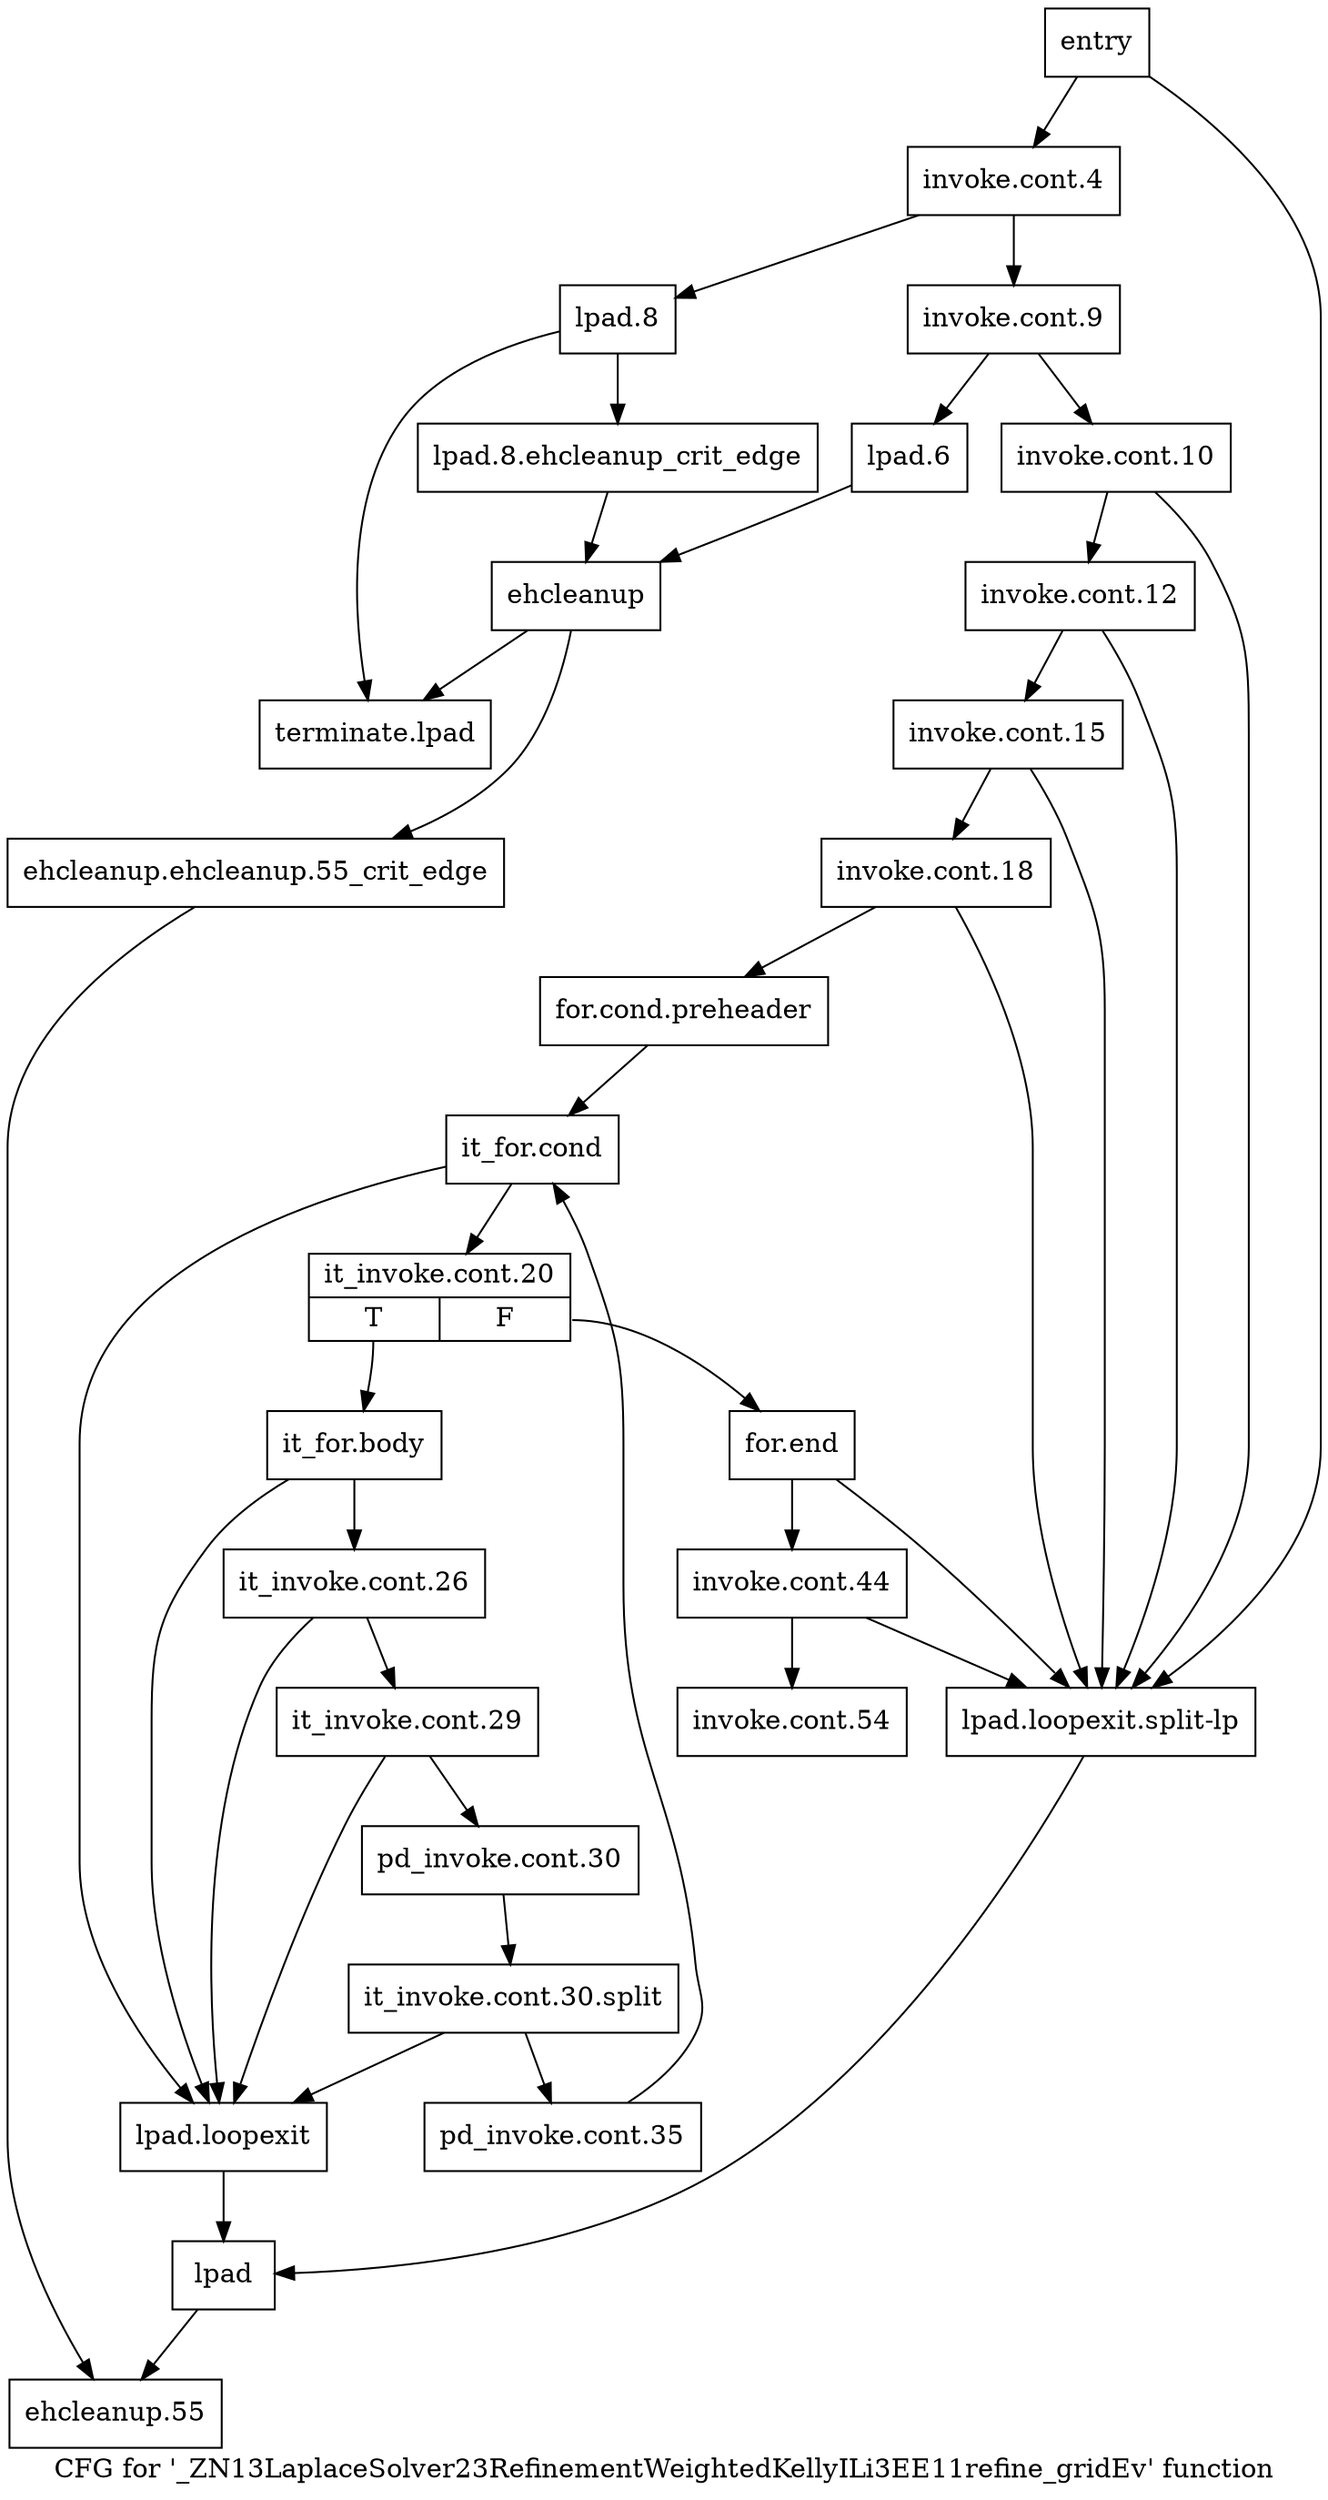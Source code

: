 digraph "CFG for '_ZN13LaplaceSolver23RefinementWeightedKellyILi3EE11refine_gridEv' function" {
	label="CFG for '_ZN13LaplaceSolver23RefinementWeightedKellyILi3EE11refine_gridEv' function";

	Node0x74b6890 [shape=record,label="{entry}"];
	Node0x74b6890 -> Node0x74b68e0;
	Node0x74b6890 -> Node0x74b6d90;
	Node0x74b68e0 [shape=record,label="{invoke.cont.4}"];
	Node0x74b68e0 -> Node0x74b6930;
	Node0x74b68e0 -> Node0x74b6e80;
	Node0x74b6930 [shape=record,label="{invoke.cont.9}"];
	Node0x74b6930 -> Node0x74b6980;
	Node0x74b6930 -> Node0x74b6e30;
	Node0x74b6980 [shape=record,label="{invoke.cont.10}"];
	Node0x74b6980 -> Node0x74b69d0;
	Node0x74b6980 -> Node0x74b6d90;
	Node0x74b69d0 [shape=record,label="{invoke.cont.12}"];
	Node0x74b69d0 -> Node0x74b6a20;
	Node0x74b69d0 -> Node0x74b6d90;
	Node0x74b6a20 [shape=record,label="{invoke.cont.15}"];
	Node0x74b6a20 -> Node0x74b6a70;
	Node0x74b6a20 -> Node0x74b6d90;
	Node0x74b6a70 [shape=record,label="{invoke.cont.18}"];
	Node0x74b6a70 -> Node0x74b6ac0;
	Node0x74b6a70 -> Node0x74b6d90;
	Node0x74b6ac0 [shape=record,label="{for.cond.preheader}"];
	Node0x74b6ac0 -> Node0x74b6b10;
	Node0x74b6b10 [shape=record,label="{it_for.cond}"];
	Node0x74b6b10 -> Node0x74b6b60;
	Node0x74b6b10 -> Node0x74b6d40;
	Node0x74b6b60 [shape=record,label="{it_invoke.cont.20|{<s0>T|<s1>F}}"];
	Node0x74b6b60:s0 -> Node0x74b6bb0;
	Node0x74b6b60:s1 -> Node0x74b6fc0;
	Node0x74b6bb0 [shape=record,label="{it_for.body}"];
	Node0x74b6bb0 -> Node0x74b6c00;
	Node0x74b6bb0 -> Node0x74b6d40;
	Node0x74b6c00 [shape=record,label="{it_invoke.cont.26}"];
	Node0x74b6c00 -> Node0x74b6c50;
	Node0x74b6c00 -> Node0x74b6d40;
	Node0x74b6c50 [shape=record,label="{it_invoke.cont.29}"];
	Node0x74b6c50 -> Node0x74b6ca0;
	Node0x74b6c50 -> Node0x74b6d40;
	Node0x74b6ca0 [shape=record,label="{pd_invoke.cont.30}"];
	Node0x74b6ca0 -> Node0xb2d9270;
	Node0xb2d9270 [shape=record,label="{it_invoke.cont.30.split}"];
	Node0xb2d9270 -> Node0x74b6cf0;
	Node0xb2d9270 -> Node0x74b6d40;
	Node0x74b6cf0 [shape=record,label="{pd_invoke.cont.35}"];
	Node0x74b6cf0 -> Node0x74b6b10;
	Node0x74b6d40 [shape=record,label="{lpad.loopexit}"];
	Node0x74b6d40 -> Node0x74b6de0;
	Node0x74b6d90 [shape=record,label="{lpad.loopexit.split-lp}"];
	Node0x74b6d90 -> Node0x74b6de0;
	Node0x74b6de0 [shape=record,label="{lpad}"];
	Node0x74b6de0 -> Node0x74b70b0;
	Node0x74b6e30 [shape=record,label="{lpad.6}"];
	Node0x74b6e30 -> Node0x74b6f20;
	Node0x74b6e80 [shape=record,label="{lpad.8}"];
	Node0x74b6e80 -> Node0x74b6ed0;
	Node0x74b6e80 -> Node0x74b7100;
	Node0x74b6ed0 [shape=record,label="{lpad.8.ehcleanup_crit_edge}"];
	Node0x74b6ed0 -> Node0x74b6f20;
	Node0x74b6f20 [shape=record,label="{ehcleanup}"];
	Node0x74b6f20 -> Node0x74b6f70;
	Node0x74b6f20 -> Node0x74b7100;
	Node0x74b6f70 [shape=record,label="{ehcleanup.ehcleanup.55_crit_edge}"];
	Node0x74b6f70 -> Node0x74b70b0;
	Node0x74b6fc0 [shape=record,label="{for.end}"];
	Node0x74b6fc0 -> Node0x74b7010;
	Node0x74b6fc0 -> Node0x74b6d90;
	Node0x74b7010 [shape=record,label="{invoke.cont.44}"];
	Node0x74b7010 -> Node0x74b7060;
	Node0x74b7010 -> Node0x74b6d90;
	Node0x74b7060 [shape=record,label="{invoke.cont.54}"];
	Node0x74b70b0 [shape=record,label="{ehcleanup.55}"];
	Node0x74b7100 [shape=record,label="{terminate.lpad}"];
}
